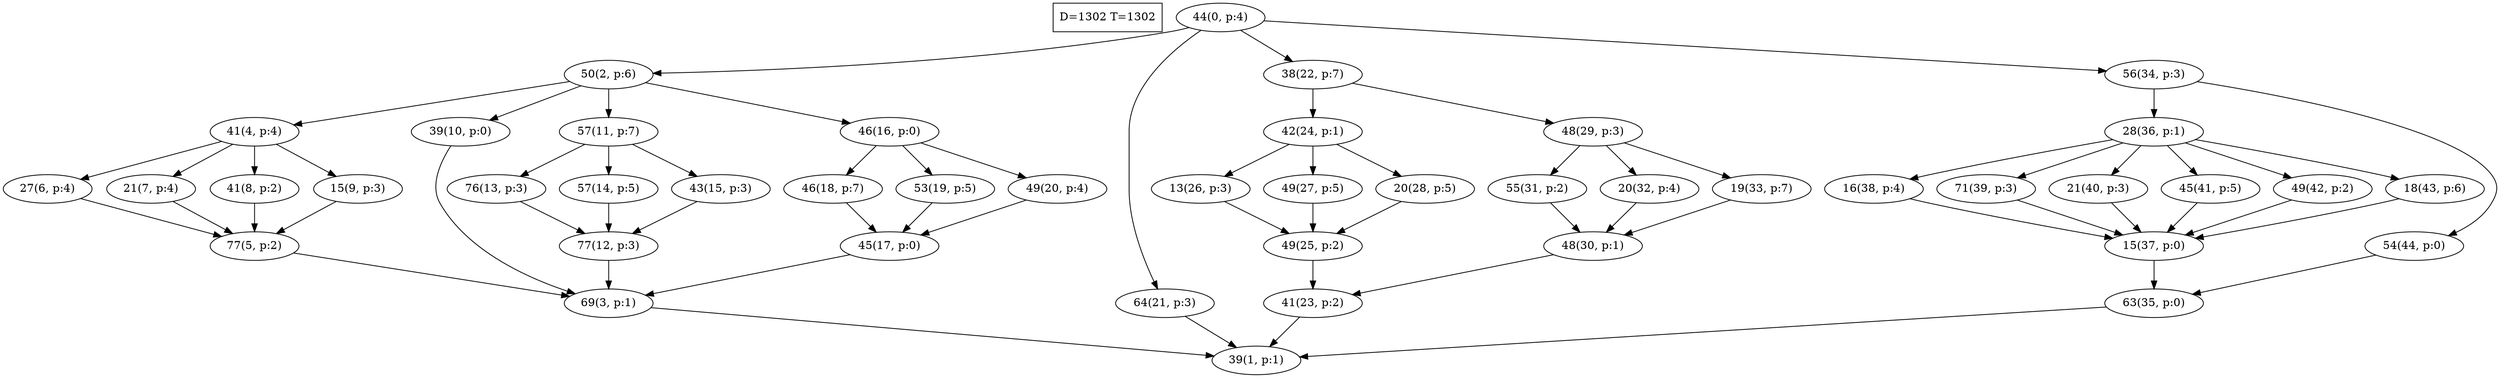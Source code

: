 digraph Task {
i [shape=box, label="D=1302 T=1302"]; 
0 [label="44(0, p:4)"];
1 [label="39(1, p:1)"];
2 [label="50(2, p:6)"];
3 [label="69(3, p:1)"];
4 [label="41(4, p:4)"];
5 [label="77(5, p:2)"];
6 [label="27(6, p:4)"];
7 [label="21(7, p:4)"];
8 [label="41(8, p:2)"];
9 [label="15(9, p:3)"];
10 [label="39(10, p:0)"];
11 [label="57(11, p:7)"];
12 [label="77(12, p:3)"];
13 [label="76(13, p:3)"];
14 [label="57(14, p:5)"];
15 [label="43(15, p:3)"];
16 [label="46(16, p:0)"];
17 [label="45(17, p:0)"];
18 [label="46(18, p:7)"];
19 [label="53(19, p:5)"];
20 [label="49(20, p:4)"];
21 [label="64(21, p:3)"];
22 [label="38(22, p:7)"];
23 [label="41(23, p:2)"];
24 [label="42(24, p:1)"];
25 [label="49(25, p:2)"];
26 [label="13(26, p:3)"];
27 [label="49(27, p:5)"];
28 [label="20(28, p:5)"];
29 [label="48(29, p:3)"];
30 [label="48(30, p:1)"];
31 [label="55(31, p:2)"];
32 [label="20(32, p:4)"];
33 [label="19(33, p:7)"];
34 [label="56(34, p:3)"];
35 [label="63(35, p:0)"];
36 [label="28(36, p:1)"];
37 [label="15(37, p:0)"];
38 [label="16(38, p:4)"];
39 [label="71(39, p:3)"];
40 [label="21(40, p:3)"];
41 [label="45(41, p:5)"];
42 [label="49(42, p:2)"];
43 [label="18(43, p:6)"];
44 [label="54(44, p:0)"];
0 -> 2;
0 -> 21;
0 -> 22;
0 -> 34;
2 -> 4;
2 -> 10;
2 -> 11;
2 -> 16;
3 -> 1;
4 -> 6;
4 -> 7;
4 -> 8;
4 -> 9;
5 -> 3;
6 -> 5;
7 -> 5;
8 -> 5;
9 -> 5;
10 -> 3;
11 -> 13;
11 -> 14;
11 -> 15;
12 -> 3;
13 -> 12;
14 -> 12;
15 -> 12;
16 -> 18;
16 -> 19;
16 -> 20;
17 -> 3;
18 -> 17;
19 -> 17;
20 -> 17;
21 -> 1;
22 -> 24;
22 -> 29;
23 -> 1;
24 -> 26;
24 -> 27;
24 -> 28;
25 -> 23;
26 -> 25;
27 -> 25;
28 -> 25;
29 -> 31;
29 -> 32;
29 -> 33;
30 -> 23;
31 -> 30;
32 -> 30;
33 -> 30;
34 -> 36;
34 -> 44;
35 -> 1;
36 -> 38;
36 -> 39;
36 -> 40;
36 -> 41;
36 -> 42;
36 -> 43;
37 -> 35;
38 -> 37;
39 -> 37;
40 -> 37;
41 -> 37;
42 -> 37;
43 -> 37;
44 -> 35;
}